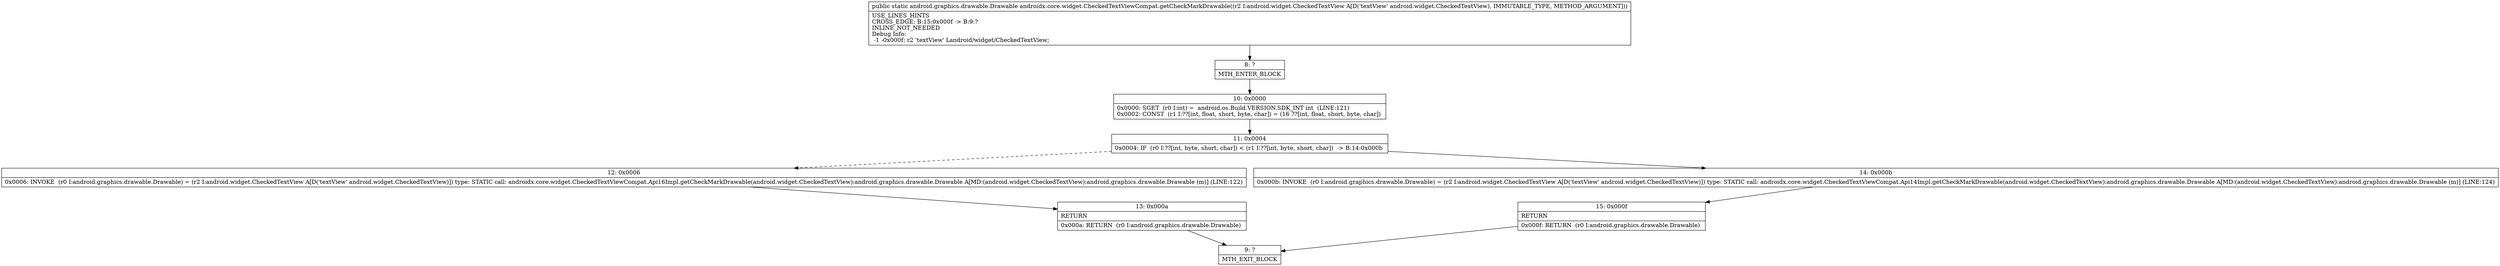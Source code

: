 digraph "CFG forandroidx.core.widget.CheckedTextViewCompat.getCheckMarkDrawable(Landroid\/widget\/CheckedTextView;)Landroid\/graphics\/drawable\/Drawable;" {
Node_8 [shape=record,label="{8\:\ ?|MTH_ENTER_BLOCK\l}"];
Node_10 [shape=record,label="{10\:\ 0x0000|0x0000: SGET  (r0 I:int) =  android.os.Build.VERSION.SDK_INT int  (LINE:121)\l0x0002: CONST  (r1 I:??[int, float, short, byte, char]) = (16 ??[int, float, short, byte, char]) \l}"];
Node_11 [shape=record,label="{11\:\ 0x0004|0x0004: IF  (r0 I:??[int, byte, short, char]) \< (r1 I:??[int, byte, short, char])  \-\> B:14:0x000b \l}"];
Node_12 [shape=record,label="{12\:\ 0x0006|0x0006: INVOKE  (r0 I:android.graphics.drawable.Drawable) = (r2 I:android.widget.CheckedTextView A[D('textView' android.widget.CheckedTextView)]) type: STATIC call: androidx.core.widget.CheckedTextViewCompat.Api16Impl.getCheckMarkDrawable(android.widget.CheckedTextView):android.graphics.drawable.Drawable A[MD:(android.widget.CheckedTextView):android.graphics.drawable.Drawable (m)] (LINE:122)\l}"];
Node_13 [shape=record,label="{13\:\ 0x000a|RETURN\l|0x000a: RETURN  (r0 I:android.graphics.drawable.Drawable) \l}"];
Node_9 [shape=record,label="{9\:\ ?|MTH_EXIT_BLOCK\l}"];
Node_14 [shape=record,label="{14\:\ 0x000b|0x000b: INVOKE  (r0 I:android.graphics.drawable.Drawable) = (r2 I:android.widget.CheckedTextView A[D('textView' android.widget.CheckedTextView)]) type: STATIC call: androidx.core.widget.CheckedTextViewCompat.Api14Impl.getCheckMarkDrawable(android.widget.CheckedTextView):android.graphics.drawable.Drawable A[MD:(android.widget.CheckedTextView):android.graphics.drawable.Drawable (m)] (LINE:124)\l}"];
Node_15 [shape=record,label="{15\:\ 0x000f|RETURN\l|0x000f: RETURN  (r0 I:android.graphics.drawable.Drawable) \l}"];
MethodNode[shape=record,label="{public static android.graphics.drawable.Drawable androidx.core.widget.CheckedTextViewCompat.getCheckMarkDrawable((r2 I:android.widget.CheckedTextView A[D('textView' android.widget.CheckedTextView), IMMUTABLE_TYPE, METHOD_ARGUMENT]))  | USE_LINES_HINTS\lCROSS_EDGE: B:15:0x000f \-\> B:9:?\lINLINE_NOT_NEEDED\lDebug Info:\l  \-1 \-0x000f: r2 'textView' Landroid\/widget\/CheckedTextView;\l}"];
MethodNode -> Node_8;Node_8 -> Node_10;
Node_10 -> Node_11;
Node_11 -> Node_12[style=dashed];
Node_11 -> Node_14;
Node_12 -> Node_13;
Node_13 -> Node_9;
Node_14 -> Node_15;
Node_15 -> Node_9;
}

